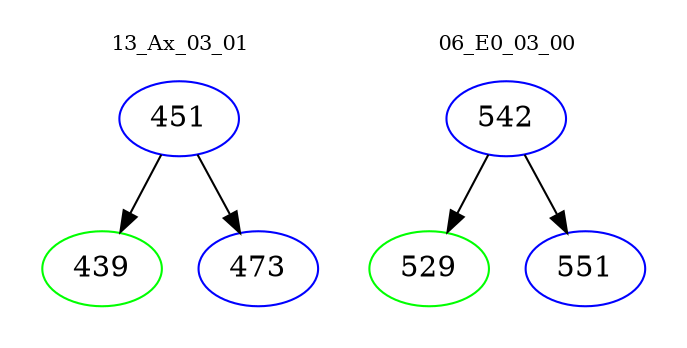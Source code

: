 digraph{
subgraph cluster_0 {
color = white
label = "13_Ax_03_01";
fontsize=10;
T0_451 [label="451", color="blue"]
T0_451 -> T0_439 [color="black"]
T0_439 [label="439", color="green"]
T0_451 -> T0_473 [color="black"]
T0_473 [label="473", color="blue"]
}
subgraph cluster_1 {
color = white
label = "06_E0_03_00";
fontsize=10;
T1_542 [label="542", color="blue"]
T1_542 -> T1_529 [color="black"]
T1_529 [label="529", color="green"]
T1_542 -> T1_551 [color="black"]
T1_551 [label="551", color="blue"]
}
}
